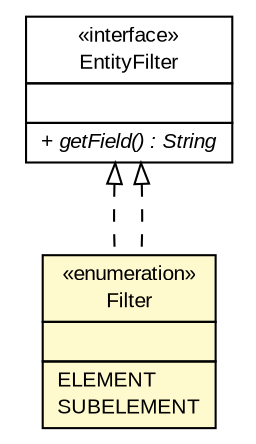 #!/usr/local/bin/dot
#
# Class diagram 
# Generated by UMLGraph version R5_6-24-gf6e263 (http://www.umlgraph.org/)
#

digraph G {
	edge [fontname="arial",fontsize=10,labelfontname="arial",labelfontsize=10];
	node [fontname="arial",fontsize=10,shape=plaintext];
	nodesep=0.25;
	ranksep=0.5;
	// gov.sandia.cf.model.PCMMPlanningQuestion.Filter
	c289186 [label=<<table title="gov.sandia.cf.model.PCMMPlanningQuestion.Filter" border="0" cellborder="1" cellspacing="0" cellpadding="2" port="p" bgcolor="lemonChiffon" href="./PCMMPlanningQuestion.Filter.html">
		<tr><td><table border="0" cellspacing="0" cellpadding="1">
<tr><td align="center" balign="center"> &#171;enumeration&#187; </td></tr>
<tr><td align="center" balign="center"> Filter </td></tr>
		</table></td></tr>
		<tr><td><table border="0" cellspacing="0" cellpadding="1">
<tr><td align="left" balign="left">  </td></tr>
		</table></td></tr>
		<tr><td><table border="0" cellspacing="0" cellpadding="1">
<tr><td align="left" balign="left"> ELEMENT </td></tr>
<tr><td align="left" balign="left"> SUBELEMENT </td></tr>
		</table></td></tr>
		</table>>, URL="./PCMMPlanningQuestion.Filter.html", fontname="arial", fontcolor="black", fontsize=10.0];
	// gov.sandia.cf.model.query.EntityFilter
	c289224 [label=<<table title="gov.sandia.cf.model.query.EntityFilter" border="0" cellborder="1" cellspacing="0" cellpadding="2" port="p" href="./query/EntityFilter.html">
		<tr><td><table border="0" cellspacing="0" cellpadding="1">
<tr><td align="center" balign="center"> &#171;interface&#187; </td></tr>
<tr><td align="center" balign="center"> EntityFilter </td></tr>
		</table></td></tr>
		<tr><td><table border="0" cellspacing="0" cellpadding="1">
<tr><td align="left" balign="left">  </td></tr>
		</table></td></tr>
		<tr><td><table border="0" cellspacing="0" cellpadding="1">
<tr><td align="left" balign="left"><font face="arial italic" point-size="10.0"> + getField() : String </font></td></tr>
		</table></td></tr>
		</table>>, URL="./query/EntityFilter.html", fontname="arial", fontcolor="black", fontsize=10.0];
	//gov.sandia.cf.model.PCMMPlanningQuestion.Filter implements gov.sandia.cf.model.query.EntityFilter
	c289224:p -> c289186:p [dir=back,arrowtail=empty,style=dashed];
	//gov.sandia.cf.model.PCMMPlanningQuestion.Filter implements gov.sandia.cf.model.query.EntityFilter
	c289224:p -> c289186:p [dir=back,arrowtail=empty,style=dashed];
}


